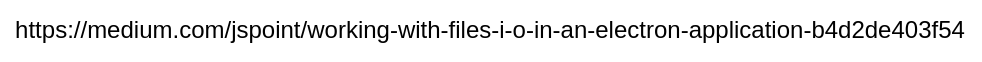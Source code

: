 <mxfile version="16.5.3" type="github">
  <diagram id="pDYDXYN9Q3LmjtqCMojT" name="Page-1">
    <mxGraphModel dx="1350" dy="768" grid="1" gridSize="10" guides="1" tooltips="1" connect="1" arrows="1" fold="1" page="1" pageScale="1" pageWidth="850" pageHeight="1100" math="0" shadow="0">
      <root>
        <mxCell id="0" />
        <mxCell id="1" parent="0" />
        <mxCell id="EM3Ahry99gSJB8rL9QZf-2" value="https://medium.com/jspoint/working-with-files-i-o-in-an-electron-application-b4d2de403f54" style="text;html=1;strokeColor=none;fillColor=none;align=center;verticalAlign=middle;whiteSpace=wrap;rounded=0;" vertex="1" parent="1">
          <mxGeometry width="490" height="30" as="geometry" />
        </mxCell>
      </root>
    </mxGraphModel>
  </diagram>
</mxfile>
